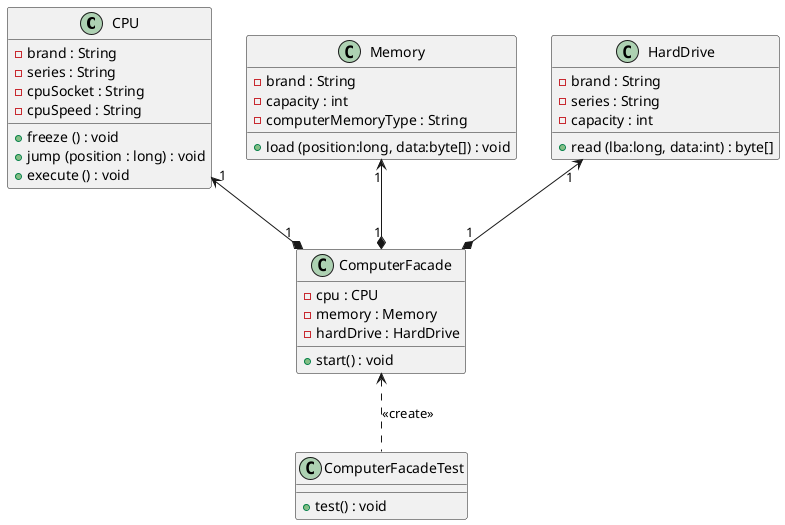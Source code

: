 @startuml

class CPU {
    - brand : String
    - series : String
    - cpuSocket : String
    - cpuSpeed : String

    + freeze () : void
    + jump (position : long) : void
    + execute () : void
}

class Memory {
    - brand : String
    - capacity : int
    - computerMemoryType : String

    + load (position:long, data:byte[]) : void
}

class HardDrive {
    - brand : String
    - series : String
    - capacity : int

    + read (lba:long, data:int) : byte[]
}

class ComputerFacade {
    - cpu : CPU
    - memory : Memory
    - hardDrive : HardDrive

    + start() : void
}

class ComputerFacadeTest {
    + test() : void
}

CPU "1"<--*"1" ComputerFacade
Memory "1"<--*"1" ComputerFacade
HardDrive "1"<--*"1" ComputerFacade
ComputerFacade <.. ComputerFacadeTest : <<create>>


@enduml